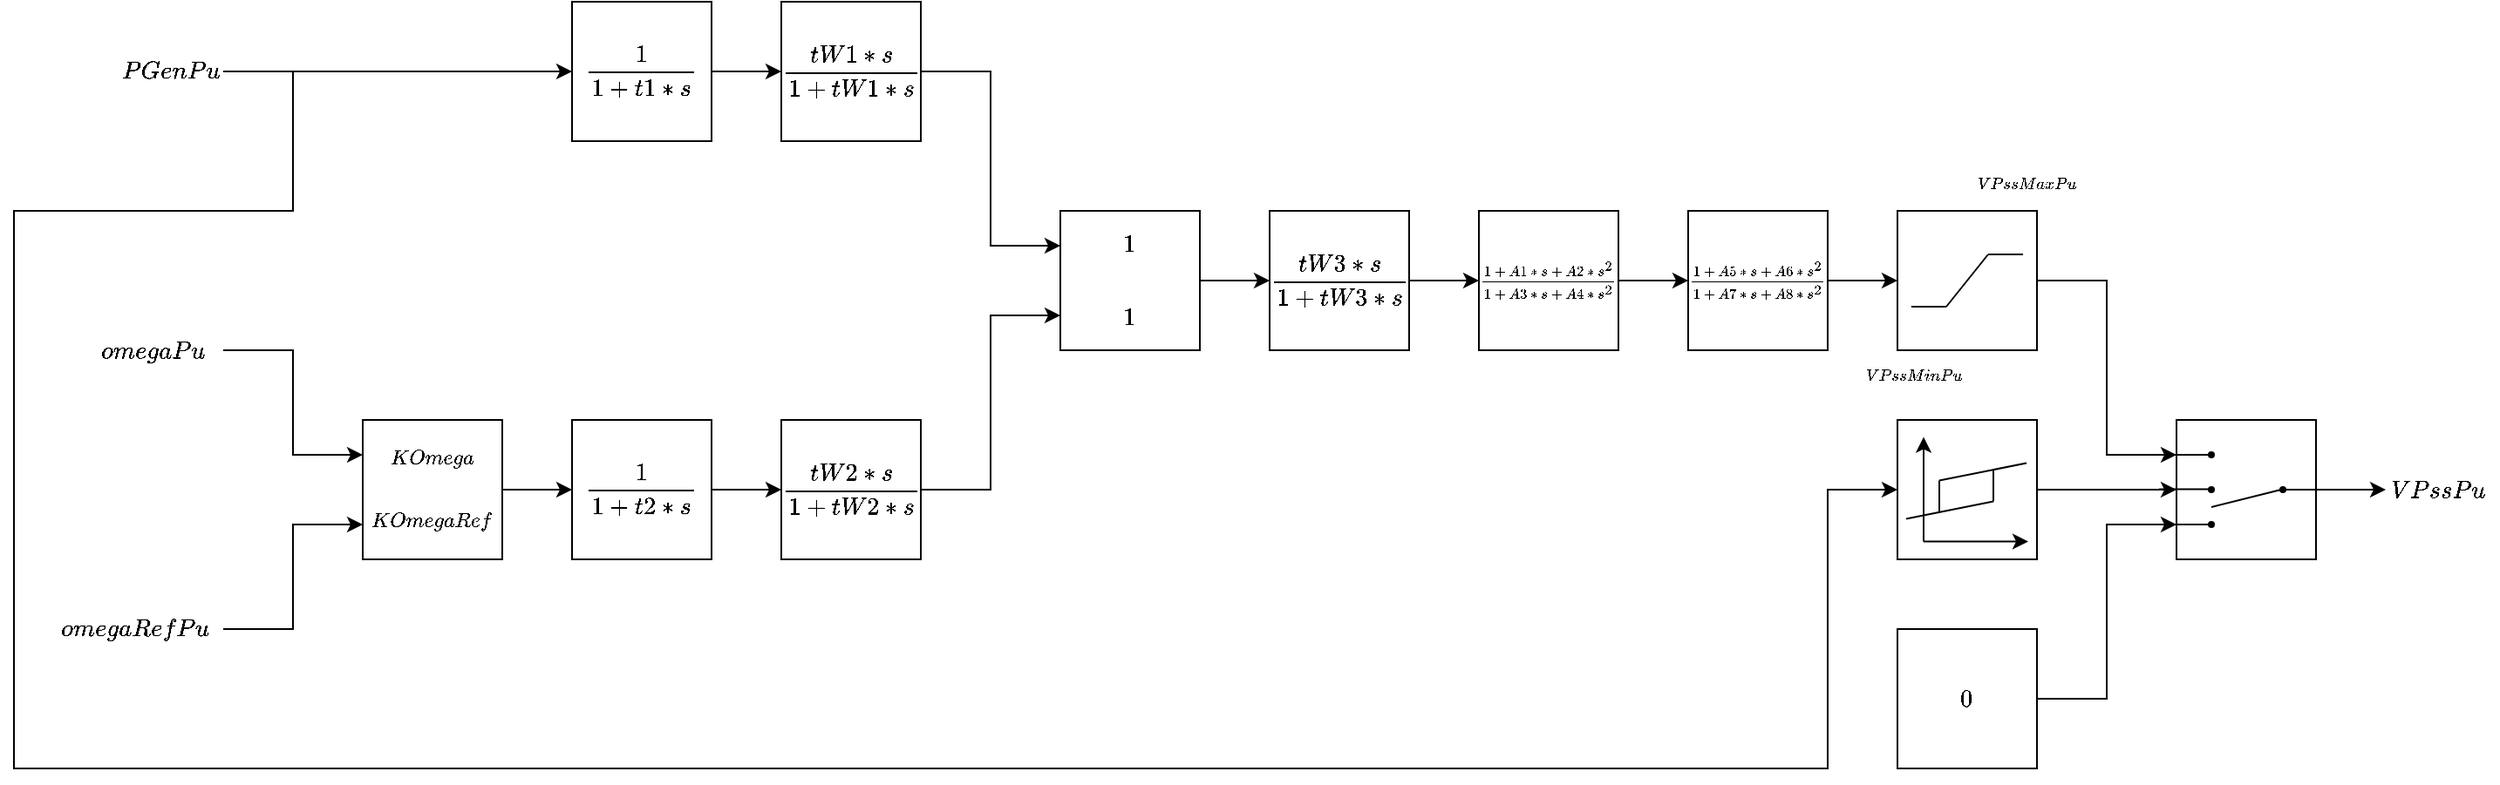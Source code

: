 <mxfile version="24.1.0" type="device">
  <diagram name="Page-1" id="-cMVqA2Gkwa5aGeDibPs">
    <mxGraphModel dx="794" dy="840" grid="1" gridSize="10" guides="1" tooltips="1" connect="1" arrows="1" fold="1" page="0" pageScale="1" pageWidth="413" pageHeight="291" math="1" shadow="0">
      <root>
        <mxCell id="0" />
        <mxCell id="1" parent="0" />
        <mxCell id="GCO7xrDp6TmdYOZJOnFd-126" value="$$\frac{tW2*s}{1+tW2*s}$$" style="rounded=0;whiteSpace=wrap;html=1;" parent="1" vertex="1">
          <mxGeometry x="960" y="280" width="80" height="80" as="geometry" />
        </mxCell>
        <mxCell id="KOxhOBrrnecnhVOKgOav-30" value="" style="edgeStyle=orthogonalEdgeStyle;rounded=0;orthogonalLoop=1;jettySize=auto;html=1;" parent="1" source="E1HJxTZ1KoTLzzK9DHDM-2" target="5vP0ZJHYgd1w3xuM4kYP-27" edge="1">
          <mxGeometry relative="1" as="geometry" />
        </mxCell>
        <mxCell id="E1HJxTZ1KoTLzzK9DHDM-2" value="$$\frac{tW3*s}{1+tW3*s}$$" style="whiteSpace=wrap;html=1;aspect=fixed;" parent="1" vertex="1">
          <mxGeometry x="1240" y="160" width="80" height="80" as="geometry" />
        </mxCell>
        <mxCell id="E1HJxTZ1KoTLzzK9DHDM-3" value="" style="whiteSpace=wrap;html=1;aspect=fixed;" parent="1" vertex="1">
          <mxGeometry x="1600" y="160" width="80" height="80" as="geometry" />
        </mxCell>
        <mxCell id="E1HJxTZ1KoTLzzK9DHDM-4" value="" style="endArrow=none;html=1;" parent="1" edge="1">
          <mxGeometry width="50" height="50" relative="1" as="geometry">
            <mxPoint x="1628" y="215" as="sourcePoint" />
            <mxPoint x="1652" y="185" as="targetPoint" />
          </mxGeometry>
        </mxCell>
        <mxCell id="E1HJxTZ1KoTLzzK9DHDM-5" value="" style="endArrow=none;html=1;" parent="1" edge="1">
          <mxGeometry width="50" height="50" relative="1" as="geometry">
            <mxPoint x="1652" y="185" as="sourcePoint" />
            <mxPoint x="1672" y="185" as="targetPoint" />
          </mxGeometry>
        </mxCell>
        <mxCell id="E1HJxTZ1KoTLzzK9DHDM-6" value="&lt;font style=&quot;font-size: 8px;&quot;&gt;$$VPssMaxPu$$&lt;/font&gt;" style="text;html=1;strokeColor=none;fillColor=none;align=center;verticalAlign=middle;whiteSpace=wrap;rounded=0;fontSize=15;" parent="1" vertex="1">
          <mxGeometry x="1644" y="130" width="60" height="30" as="geometry" />
        </mxCell>
        <mxCell id="E1HJxTZ1KoTLzzK9DHDM-7" value="" style="endArrow=none;html=1;" parent="1" edge="1">
          <mxGeometry width="50" height="50" relative="1" as="geometry">
            <mxPoint x="1628" y="215" as="sourcePoint" />
            <mxPoint x="1608" y="215" as="targetPoint" />
          </mxGeometry>
        </mxCell>
        <mxCell id="E1HJxTZ1KoTLzzK9DHDM-8" value="&lt;font style=&quot;font-size: 8px;&quot;&gt;$$VPssMinPu$$&lt;/font&gt;" style="text;html=1;strokeColor=none;fillColor=none;align=center;verticalAlign=middle;whiteSpace=wrap;rounded=0;fontSize=15;" parent="1" vertex="1">
          <mxGeometry x="1580" y="240" width="60" height="30" as="geometry" />
        </mxCell>
        <mxCell id="5vP0ZJHYgd1w3xuM4kYP-3" value="&lt;table style=&quot;font-size: 10px;&quot;&gt;&lt;tbody&gt;&lt;tr&gt;&lt;td&gt;&lt;font style=&quot;font-size: 10px;&quot;&gt;$$KOmega$$&lt;/font&gt;&lt;/td&gt;&lt;/tr&gt;&lt;tr&gt;&lt;td&gt;&lt;font style=&quot;font-size: 10px;&quot;&gt;$$KOmegaRef$$&lt;/font&gt;&lt;/td&gt;&lt;/tr&gt;&lt;/tbody&gt;&lt;/table&gt;" style="whiteSpace=wrap;html=1;aspect=fixed;" parent="1" vertex="1">
          <mxGeometry x="720" y="280" width="80" height="80" as="geometry" />
        </mxCell>
        <mxCell id="KOxhOBrrnecnhVOKgOav-20" value="" style="edgeStyle=orthogonalEdgeStyle;rounded=0;orthogonalLoop=1;jettySize=auto;html=1;" parent="1" source="5vP0ZJHYgd1w3xuM4kYP-17" target="5vP0ZJHYgd1w3xuM4kYP-19" edge="1">
          <mxGeometry relative="1" as="geometry" />
        </mxCell>
        <mxCell id="5vP0ZJHYgd1w3xuM4kYP-17" value="$$\frac{1}{1+t1*s}$$" style="whiteSpace=wrap;html=1;aspect=fixed;" parent="1" vertex="1">
          <mxGeometry x="840" y="40" width="80" height="80" as="geometry" />
        </mxCell>
        <mxCell id="5vP0ZJHYgd1w3xuM4kYP-19" value="$$\frac{tW1*s}{1+tW1*s}$$" style="rounded=0;whiteSpace=wrap;html=1;" parent="1" vertex="1">
          <mxGeometry x="960" y="40" width="80" height="80" as="geometry" />
        </mxCell>
        <mxCell id="KOxhOBrrnecnhVOKgOav-17" value="" style="edgeStyle=orthogonalEdgeStyle;rounded=0;orthogonalLoop=1;jettySize=auto;html=1;" parent="1" source="5vP0ZJHYgd1w3xuM4kYP-22" target="GCO7xrDp6TmdYOZJOnFd-126" edge="1">
          <mxGeometry relative="1" as="geometry" />
        </mxCell>
        <mxCell id="5vP0ZJHYgd1w3xuM4kYP-22" value="$$\frac{1}{1+t2*s}$$" style="whiteSpace=wrap;html=1;aspect=fixed;" parent="1" vertex="1">
          <mxGeometry x="840" y="280" width="80" height="80" as="geometry" />
        </mxCell>
        <mxCell id="FAs9E9T3QIUfl0_epq-E-1" value="" style="edgeStyle=orthogonalEdgeStyle;rounded=0;orthogonalLoop=1;jettySize=auto;html=1;" parent="1" source="5vP0ZJHYgd1w3xuM4kYP-23" target="E1HJxTZ1KoTLzzK9DHDM-2" edge="1">
          <mxGeometry relative="1" as="geometry" />
        </mxCell>
        <mxCell id="5vP0ZJHYgd1w3xuM4kYP-23" value="&lt;table&gt;&lt;tbody&gt;&lt;tr&gt;&lt;td&gt;$$1$$&lt;/td&gt;&lt;/tr&gt;&lt;tr&gt;&lt;td&gt;$$1$$&lt;/td&gt;&lt;/tr&gt;&lt;/tbody&gt;&lt;/table&gt;" style="whiteSpace=wrap;html=1;aspect=fixed;" parent="1" vertex="1">
          <mxGeometry x="1120" y="160" width="80" height="80" as="geometry" />
        </mxCell>
        <mxCell id="KOxhOBrrnecnhVOKgOav-31" value="" style="edgeStyle=orthogonalEdgeStyle;rounded=0;orthogonalLoop=1;jettySize=auto;html=1;" parent="1" source="5vP0ZJHYgd1w3xuM4kYP-27" target="5vP0ZJHYgd1w3xuM4kYP-28" edge="1">
          <mxGeometry relative="1" as="geometry" />
        </mxCell>
        <mxCell id="5vP0ZJHYgd1w3xuM4kYP-27" value="&lt;span style=&quot;font-size: 7px;&quot;&gt;$$\frac{1+A1*s+A2*s^2}{1+A3*s+A4*s^2}$$&lt;/span&gt;" style="whiteSpace=wrap;html=1;aspect=fixed;" parent="1" vertex="1">
          <mxGeometry x="1360" y="160" width="80" height="80" as="geometry" />
        </mxCell>
        <mxCell id="FAs9E9T3QIUfl0_epq-E-6" value="" style="edgeStyle=orthogonalEdgeStyle;rounded=0;orthogonalLoop=1;jettySize=auto;html=1;" parent="1" source="5vP0ZJHYgd1w3xuM4kYP-28" target="E1HJxTZ1KoTLzzK9DHDM-3" edge="1">
          <mxGeometry relative="1" as="geometry" />
        </mxCell>
        <mxCell id="5vP0ZJHYgd1w3xuM4kYP-28" value="&lt;font style=&quot;font-size: 7px;&quot;&gt;$$\frac{1+A5*s+A6*s^2}{1+A7*s+A8*s^2}$$&lt;/font&gt;" style="whiteSpace=wrap;html=1;aspect=fixed;" parent="1" vertex="1">
          <mxGeometry x="1480" y="160" width="80" height="80" as="geometry" />
        </mxCell>
        <mxCell id="KOxhOBrrnecnhVOKgOav-12" value="" style="endArrow=classic;html=1;rounded=0;exitX=1;exitY=0.5;exitDx=0;exitDy=0;entryX=0;entryY=0.25;entryDx=0;entryDy=0;" parent="1" source="119nBqjNd3FHm9XbQzxh-2" target="5vP0ZJHYgd1w3xuM4kYP-3" edge="1">
          <mxGeometry width="50" height="50" relative="1" as="geometry">
            <mxPoint x="640" y="240" as="sourcePoint" />
            <mxPoint x="900" y="170" as="targetPoint" />
            <Array as="points">
              <mxPoint x="680" y="240" />
              <mxPoint x="680" y="300" />
            </Array>
          </mxGeometry>
        </mxCell>
        <mxCell id="KOxhOBrrnecnhVOKgOav-13" value="" style="endArrow=classic;html=1;rounded=0;exitX=1;exitY=0.5;exitDx=0;exitDy=0;entryX=0;entryY=0.75;entryDx=0;entryDy=0;" parent="1" source="119nBqjNd3FHm9XbQzxh-3" target="5vP0ZJHYgd1w3xuM4kYP-3" edge="1">
          <mxGeometry width="50" height="50" relative="1" as="geometry">
            <mxPoint x="640" y="400" as="sourcePoint" />
            <mxPoint x="700" y="350" as="targetPoint" />
            <Array as="points">
              <mxPoint x="680" y="400" />
              <mxPoint x="680" y="340" />
            </Array>
          </mxGeometry>
        </mxCell>
        <mxCell id="FAs9E9T3QIUfl0_epq-E-2" value="" style="endArrow=classic;html=1;rounded=0;exitX=1;exitY=0.5;exitDx=0;exitDy=0;entryX=0;entryY=0.5;entryDx=0;entryDy=0;" parent="1" source="119nBqjNd3FHm9XbQzxh-1" target="5vP0ZJHYgd1w3xuM4kYP-17" edge="1">
          <mxGeometry width="50" height="50" relative="1" as="geometry">
            <mxPoint x="640" y="80" as="sourcePoint" />
            <mxPoint x="660" y="160" as="targetPoint" />
          </mxGeometry>
        </mxCell>
        <mxCell id="FAs9E9T3QIUfl0_epq-E-3" value="" style="endArrow=classic;html=1;rounded=0;exitX=1;exitY=0.5;exitDx=0;exitDy=0;entryX=0;entryY=0.5;entryDx=0;entryDy=0;" parent="1" source="5vP0ZJHYgd1w3xuM4kYP-3" target="5vP0ZJHYgd1w3xuM4kYP-22" edge="1">
          <mxGeometry width="50" height="50" relative="1" as="geometry">
            <mxPoint x="610" y="210" as="sourcePoint" />
            <mxPoint x="660" y="160" as="targetPoint" />
          </mxGeometry>
        </mxCell>
        <mxCell id="FAs9E9T3QIUfl0_epq-E-4" value="" style="endArrow=classic;html=1;rounded=0;exitX=1;exitY=0.5;exitDx=0;exitDy=0;entryX=0;entryY=0.25;entryDx=0;entryDy=0;" parent="1" source="5vP0ZJHYgd1w3xuM4kYP-19" target="5vP0ZJHYgd1w3xuM4kYP-23" edge="1">
          <mxGeometry width="50" height="50" relative="1" as="geometry">
            <mxPoint x="1030" y="280" as="sourcePoint" />
            <mxPoint x="1080" y="230" as="targetPoint" />
            <Array as="points">
              <mxPoint x="1080" y="80" />
              <mxPoint x="1080" y="180" />
            </Array>
          </mxGeometry>
        </mxCell>
        <mxCell id="FAs9E9T3QIUfl0_epq-E-5" value="" style="endArrow=classic;html=1;rounded=0;exitX=1;exitY=0.5;exitDx=0;exitDy=0;entryX=0;entryY=0.75;entryDx=0;entryDy=0;" parent="1" source="GCO7xrDp6TmdYOZJOnFd-126" target="5vP0ZJHYgd1w3xuM4kYP-23" edge="1">
          <mxGeometry width="50" height="50" relative="1" as="geometry">
            <mxPoint x="1060" y="320" as="sourcePoint" />
            <mxPoint x="1110" y="270" as="targetPoint" />
            <Array as="points">
              <mxPoint x="1080" y="320" />
              <mxPoint x="1080" y="220" />
            </Array>
          </mxGeometry>
        </mxCell>
        <mxCell id="5l6B7vLpgabwyj9g7HHO-1" value="" style="whiteSpace=wrap;html=1;aspect=fixed;" parent="1" vertex="1">
          <mxGeometry x="1760" y="280" width="80" height="80" as="geometry" />
        </mxCell>
        <mxCell id="5l6B7vLpgabwyj9g7HHO-2" value="" style="endArrow=none;html=1;startArrow=none;" parent="1" source="5l6B7vLpgabwyj9g7HHO-10" edge="1">
          <mxGeometry width="50" height="50" relative="1" as="geometry">
            <mxPoint x="1820" y="320" as="sourcePoint" />
            <mxPoint x="1840" y="320" as="targetPoint" />
          </mxGeometry>
        </mxCell>
        <mxCell id="5l6B7vLpgabwyj9g7HHO-3" value="" style="endArrow=none;html=1;" parent="1" edge="1">
          <mxGeometry width="50" height="50" relative="1" as="geometry">
            <mxPoint x="1751" y="300" as="sourcePoint" />
            <mxPoint x="1781" y="300" as="targetPoint" />
          </mxGeometry>
        </mxCell>
        <mxCell id="5l6B7vLpgabwyj9g7HHO-4" value="" style="endArrow=none;html=1;" parent="1" edge="1">
          <mxGeometry width="50" height="50" relative="1" as="geometry">
            <mxPoint x="1750" y="319.8" as="sourcePoint" />
            <mxPoint x="1780" y="319.8" as="targetPoint" />
          </mxGeometry>
        </mxCell>
        <mxCell id="5l6B7vLpgabwyj9g7HHO-5" value="" style="endArrow=none;html=1;" parent="1" edge="1">
          <mxGeometry width="50" height="50" relative="1" as="geometry">
            <mxPoint x="1750" y="340.0" as="sourcePoint" />
            <mxPoint x="1780" y="340.0" as="targetPoint" />
          </mxGeometry>
        </mxCell>
        <mxCell id="5l6B7vLpgabwyj9g7HHO-6" value="" style="shape=waypoint;sketch=0;fillStyle=solid;size=4;pointerEvents=1;points=[];fillColor=none;resizable=0;rotatable=0;perimeter=centerPerimeter;snapToPoint=1;" parent="1" vertex="1">
          <mxGeometry x="1770" y="290" width="20" height="20" as="geometry" />
        </mxCell>
        <mxCell id="5l6B7vLpgabwyj9g7HHO-7" value="" style="shape=waypoint;sketch=0;fillStyle=solid;size=4;pointerEvents=1;points=[];fillColor=none;resizable=0;rotatable=0;perimeter=centerPerimeter;snapToPoint=1;" parent="1" vertex="1">
          <mxGeometry x="1770" y="310" width="20" height="20" as="geometry" />
        </mxCell>
        <mxCell id="5l6B7vLpgabwyj9g7HHO-8" value="" style="shape=waypoint;sketch=0;fillStyle=solid;size=4;pointerEvents=1;points=[];fillColor=none;resizable=0;rotatable=0;perimeter=centerPerimeter;snapToPoint=1;" parent="1" vertex="1">
          <mxGeometry x="1770" y="330" width="20" height="20" as="geometry" />
        </mxCell>
        <mxCell id="5l6B7vLpgabwyj9g7HHO-9" value="" style="endArrow=none;html=1;" parent="1" target="5l6B7vLpgabwyj9g7HHO-10" edge="1">
          <mxGeometry width="50" height="50" relative="1" as="geometry">
            <mxPoint x="1820" y="320" as="sourcePoint" />
            <mxPoint x="1840" y="320" as="targetPoint" />
          </mxGeometry>
        </mxCell>
        <mxCell id="5l6B7vLpgabwyj9g7HHO-10" value="" style="shape=waypoint;sketch=0;fillStyle=solid;size=4;pointerEvents=1;points=[];fillColor=none;resizable=0;rotatable=0;perimeter=centerPerimeter;snapToPoint=1;" parent="1" vertex="1">
          <mxGeometry x="1811" y="310" width="20" height="20" as="geometry" />
        </mxCell>
        <mxCell id="5l6B7vLpgabwyj9g7HHO-11" value="" style="endArrow=none;html=1;" parent="1" edge="1">
          <mxGeometry width="50" height="50" relative="1" as="geometry">
            <mxPoint x="1780" y="330" as="sourcePoint" />
            <mxPoint x="1820" y="320" as="targetPoint" />
          </mxGeometry>
        </mxCell>
        <mxCell id="5l6B7vLpgabwyj9g7HHO-12" value="$$0$$" style="rounded=0;whiteSpace=wrap;html=1;" parent="1" vertex="1">
          <mxGeometry x="1600" y="400" width="80" height="80" as="geometry" />
        </mxCell>
        <mxCell id="5l6B7vLpgabwyj9g7HHO-13" value="" style="endArrow=classic;html=1;rounded=0;exitX=1;exitY=0.5;exitDx=0;exitDy=0;entryX=0;entryY=0.75;entryDx=0;entryDy=0;" parent="1" source="5l6B7vLpgabwyj9g7HHO-12" target="5l6B7vLpgabwyj9g7HHO-1" edge="1">
          <mxGeometry width="50" height="50" relative="1" as="geometry">
            <mxPoint x="1700" y="360" as="sourcePoint" />
            <mxPoint x="1750" y="310" as="targetPoint" />
            <Array as="points">
              <mxPoint x="1720" y="440" />
              <mxPoint x="1720" y="340" />
            </Array>
          </mxGeometry>
        </mxCell>
        <mxCell id="5l6B7vLpgabwyj9g7HHO-14" value="" style="whiteSpace=wrap;html=1;aspect=fixed;" parent="1" vertex="1">
          <mxGeometry x="1600" y="280" width="80" height="80" as="geometry" />
        </mxCell>
        <mxCell id="5l6B7vLpgabwyj9g7HHO-15" value="" style="endArrow=classic;html=1;" parent="1" edge="1">
          <mxGeometry width="50" height="50" relative="1" as="geometry">
            <mxPoint x="1615" y="349.76" as="sourcePoint" />
            <mxPoint x="1615" y="289.76" as="targetPoint" />
          </mxGeometry>
        </mxCell>
        <mxCell id="5l6B7vLpgabwyj9g7HHO-16" value="" style="endArrow=classic;html=1;" parent="1" edge="1">
          <mxGeometry width="50" height="50" relative="1" as="geometry">
            <mxPoint x="1615" y="349.76" as="sourcePoint" />
            <mxPoint x="1675" y="349.76" as="targetPoint" />
          </mxGeometry>
        </mxCell>
        <mxCell id="5l6B7vLpgabwyj9g7HHO-17" value="" style="endArrow=none;html=1;" parent="1" edge="1">
          <mxGeometry width="50" height="50" relative="1" as="geometry">
            <mxPoint x="1605" y="336.76" as="sourcePoint" />
            <mxPoint x="1655" y="326.76" as="targetPoint" />
          </mxGeometry>
        </mxCell>
        <mxCell id="5l6B7vLpgabwyj9g7HHO-18" value="" style="endArrow=none;html=1;" parent="1" edge="1">
          <mxGeometry width="50" height="50" relative="1" as="geometry">
            <mxPoint x="1624" y="314.76" as="sourcePoint" />
            <mxPoint x="1674" y="304.76" as="targetPoint" />
          </mxGeometry>
        </mxCell>
        <mxCell id="5l6B7vLpgabwyj9g7HHO-19" value="" style="endArrow=none;html=1;jumpSize=4;" parent="1" edge="1">
          <mxGeometry width="50" height="50" relative="1" as="geometry">
            <mxPoint x="1655" y="308.76" as="sourcePoint" />
            <mxPoint x="1655" y="326.76" as="targetPoint" />
          </mxGeometry>
        </mxCell>
        <mxCell id="5l6B7vLpgabwyj9g7HHO-20" value="" style="endArrow=none;html=1;jumpSize=4;" parent="1" edge="1">
          <mxGeometry width="50" height="50" relative="1" as="geometry">
            <mxPoint x="1624" y="314.76" as="sourcePoint" />
            <mxPoint x="1624" y="332.76" as="targetPoint" />
          </mxGeometry>
        </mxCell>
        <mxCell id="5l6B7vLpgabwyj9g7HHO-21" value="" style="endArrow=classic;html=1;rounded=0;exitX=1;exitY=0.5;exitDx=0;exitDy=0;entryX=0;entryY=0.5;entryDx=0;entryDy=0;" parent="1" source="5l6B7vLpgabwyj9g7HHO-14" target="5l6B7vLpgabwyj9g7HHO-1" edge="1">
          <mxGeometry width="50" height="50" relative="1" as="geometry">
            <mxPoint x="1650" y="290" as="sourcePoint" />
            <mxPoint x="1700" y="240" as="targetPoint" />
          </mxGeometry>
        </mxCell>
        <mxCell id="5l6B7vLpgabwyj9g7HHO-22" value="" style="endArrow=classic;html=1;rounded=0;exitX=1;exitY=0.5;exitDx=0;exitDy=0;" parent="1" source="E1HJxTZ1KoTLzzK9DHDM-3" edge="1">
          <mxGeometry width="50" height="50" relative="1" as="geometry">
            <mxPoint x="1820" y="380" as="sourcePoint" />
            <mxPoint x="1760" y="300" as="targetPoint" />
            <Array as="points">
              <mxPoint x="1720" y="200" />
              <mxPoint x="1720" y="300" />
            </Array>
          </mxGeometry>
        </mxCell>
        <mxCell id="5l6B7vLpgabwyj9g7HHO-23" value="" style="endArrow=classic;html=1;rounded=0;exitX=1;exitY=0.5;exitDx=0;exitDy=0;entryX=0;entryY=0.5;entryDx=0;entryDy=0;" parent="1" source="5l6B7vLpgabwyj9g7HHO-1" target="119nBqjNd3FHm9XbQzxh-4" edge="1">
          <mxGeometry width="50" height="50" relative="1" as="geometry">
            <mxPoint x="1820" y="380" as="sourcePoint" />
            <mxPoint x="1880" y="320" as="targetPoint" />
          </mxGeometry>
        </mxCell>
        <mxCell id="5l6B7vLpgabwyj9g7HHO-24" value="" style="endArrow=classic;html=1;rounded=0;exitX=1;exitY=0.5;exitDx=0;exitDy=0;entryX=0;entryY=0.5;entryDx=0;entryDy=0;" parent="1" source="119nBqjNd3FHm9XbQzxh-1" target="5l6B7vLpgabwyj9g7HHO-14" edge="1">
          <mxGeometry width="50" height="50" relative="1" as="geometry">
            <mxPoint x="640" y="80" as="sourcePoint" />
            <mxPoint x="1580" y="480" as="targetPoint" />
            <Array as="points">
              <mxPoint x="680" y="80" />
              <mxPoint x="680" y="160" />
              <mxPoint x="520" y="160" />
              <mxPoint x="520" y="480" />
              <mxPoint x="1560" y="480" />
              <mxPoint x="1560" y="320" />
            </Array>
          </mxGeometry>
        </mxCell>
        <mxCell id="119nBqjNd3FHm9XbQzxh-1" value="$$PGenPu$$" style="text;strokeColor=none;align=center;fillColor=none;html=1;verticalAlign=middle;whiteSpace=wrap;rounded=0;" vertex="1" parent="1">
          <mxGeometry x="580" y="65" width="60" height="30" as="geometry" />
        </mxCell>
        <mxCell id="119nBqjNd3FHm9XbQzxh-2" value="$$omegaPu$$" style="text;strokeColor=none;align=center;fillColor=none;html=1;verticalAlign=middle;whiteSpace=wrap;rounded=0;" vertex="1" parent="1">
          <mxGeometry x="560" y="225" width="80" height="30" as="geometry" />
        </mxCell>
        <mxCell id="119nBqjNd3FHm9XbQzxh-3" value="$$omegaRefPu$$" style="text;strokeColor=none;align=center;fillColor=none;html=1;verticalAlign=middle;whiteSpace=wrap;rounded=0;" vertex="1" parent="1">
          <mxGeometry x="540" y="385" width="100" height="30" as="geometry" />
        </mxCell>
        <mxCell id="119nBqjNd3FHm9XbQzxh-4" value="$$VPssPu$$" style="text;strokeColor=none;align=center;fillColor=none;html=1;verticalAlign=middle;whiteSpace=wrap;rounded=0;" vertex="1" parent="1">
          <mxGeometry x="1880" y="305" width="60" height="30" as="geometry" />
        </mxCell>
      </root>
    </mxGraphModel>
  </diagram>
</mxfile>

